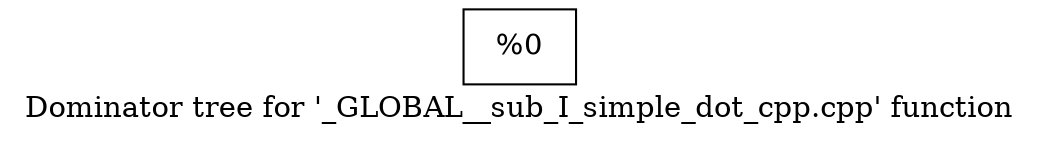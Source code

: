 digraph "Dominator tree for '_GLOBAL__sub_I_simple_dot_cpp.cpp' function" {
	label="Dominator tree for '_GLOBAL__sub_I_simple_dot_cpp.cpp' function";

	Node0x23bf3d0 [shape=record,label="{%0}"];
}
